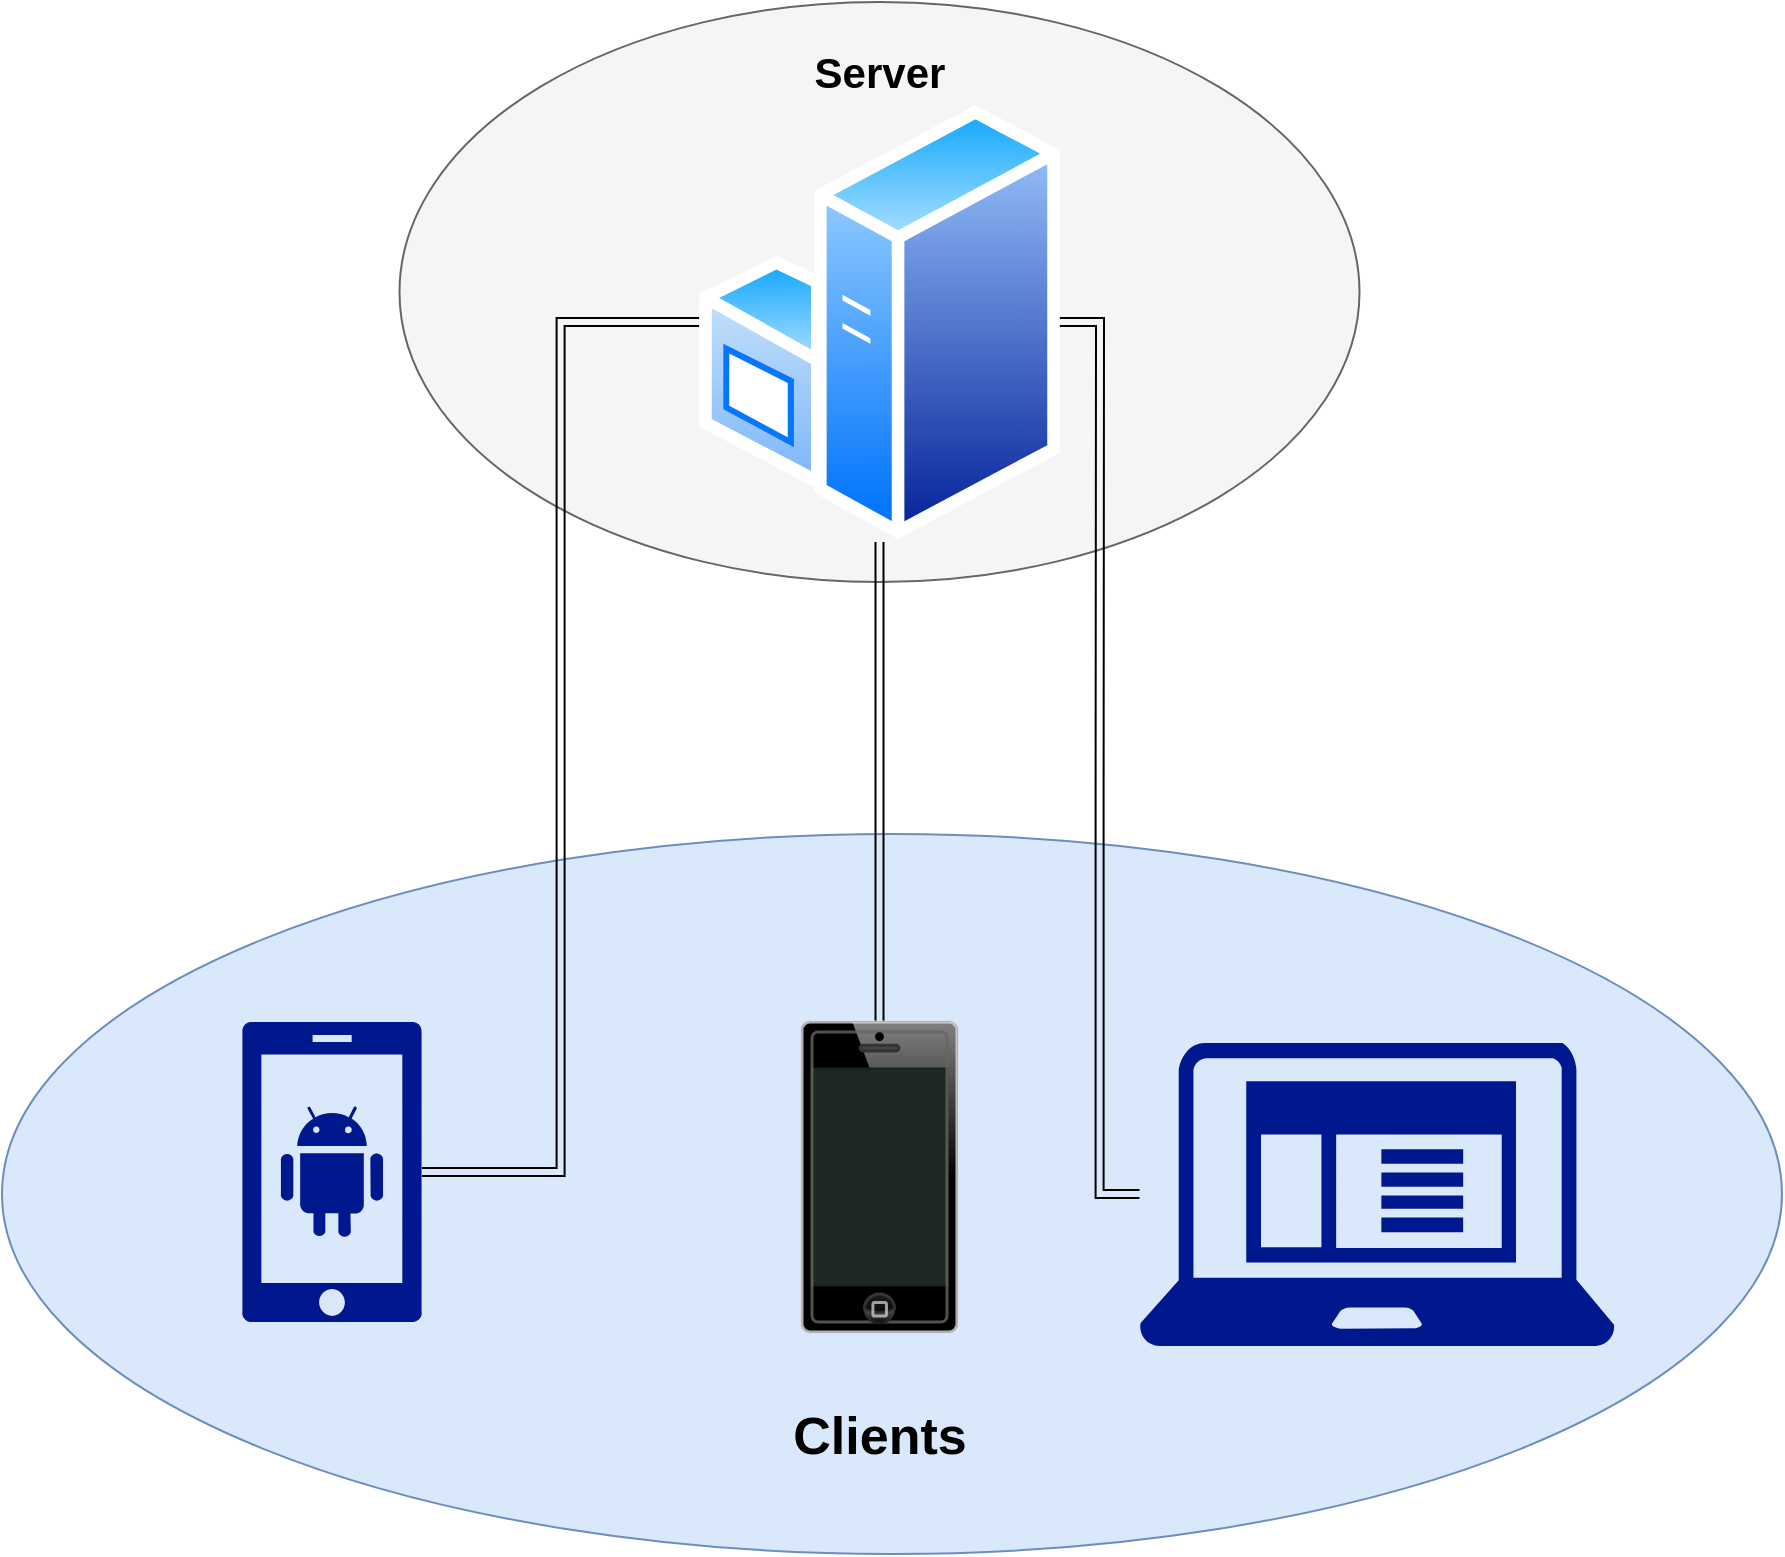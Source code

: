 <mxfile version="13.6.2" type="device"><diagram id="Ovyk-1oGwQsBAS9u1ehN" name="Communication"><mxGraphModel dx="1106" dy="1657" grid="1" gridSize="10" guides="1" tooltips="1" connect="1" arrows="1" fold="1" page="1" pageScale="1" pageWidth="1169" pageHeight="827" math="0" shadow="0"><root><mxCell id="0"/><mxCell id="1" parent="0"/><mxCell id="i5jsNm3w6LaLG6XRKt5y-13" value="" style="ellipse;whiteSpace=wrap;html=1;fillColor=#f5f5f5;strokeColor=#666666;fontColor=#333333;" vertex="1" parent="1"><mxGeometry x="248.75" y="-10" width="480" height="290" as="geometry"/></mxCell><mxCell id="i5jsNm3w6LaLG6XRKt5y-12" value="" style="ellipse;whiteSpace=wrap;html=1;fillColor=#dae8fc;strokeColor=#6c8ebf;" vertex="1" parent="1"><mxGeometry x="50" y="406" width="890" height="360" as="geometry"/></mxCell><mxCell id="i5jsNm3w6LaLG6XRKt5y-1" value="" style="aspect=fixed;perimeter=ellipsePerimeter;html=1;align=center;shadow=0;dashed=0;spacingTop=3;image;image=img/lib/active_directory/windows_server.svg;" vertex="1" parent="1"><mxGeometry x="398.55" y="40" width="180.4" height="220" as="geometry"/></mxCell><mxCell id="i5jsNm3w6LaLG6XRKt5y-10" style="edgeStyle=orthogonalEdgeStyle;rounded=0;orthogonalLoop=1;jettySize=auto;html=1;entryX=1;entryY=0.5;entryDx=0;entryDy=0;strokeColor=none;" edge="1" parent="1" source="i5jsNm3w6LaLG6XRKt5y-4" target="i5jsNm3w6LaLG6XRKt5y-1"><mxGeometry relative="1" as="geometry"/></mxCell><mxCell id="i5jsNm3w6LaLG6XRKt5y-11" style="edgeStyle=orthogonalEdgeStyle;rounded=0;orthogonalLoop=1;jettySize=auto;html=1;entryX=1;entryY=0.5;entryDx=0;entryDy=0;shape=link;" edge="1" parent="1" source="i5jsNm3w6LaLG6XRKt5y-4" target="i5jsNm3w6LaLG6XRKt5y-1"><mxGeometry relative="1" as="geometry"/></mxCell><mxCell id="i5jsNm3w6LaLG6XRKt5y-4" value="" style="aspect=fixed;pointerEvents=1;shadow=0;dashed=0;html=1;strokeColor=none;labelPosition=center;verticalLabelPosition=bottom;verticalAlign=top;align=center;fillColor=#00188D;shape=mxgraph.mscae.enterprise.client_application" vertex="1" parent="1"><mxGeometry x="618.75" y="510" width="237.51" height="152" as="geometry"/></mxCell><mxCell id="i5jsNm3w6LaLG6XRKt5y-8" style="edgeStyle=orthogonalEdgeStyle;rounded=0;orthogonalLoop=1;jettySize=auto;html=1;entryX=0;entryY=0.5;entryDx=0;entryDy=0;shape=link;" edge="1" parent="1" source="i5jsNm3w6LaLG6XRKt5y-5" target="i5jsNm3w6LaLG6XRKt5y-1"><mxGeometry relative="1" as="geometry"/></mxCell><mxCell id="i5jsNm3w6LaLG6XRKt5y-5" value="" style="aspect=fixed;pointerEvents=1;shadow=0;dashed=0;html=1;strokeColor=none;labelPosition=center;verticalLabelPosition=bottom;verticalAlign=top;align=center;fillColor=#00188D;shape=mxgraph.mscae.enterprise.android_phone" vertex="1" parent="1"><mxGeometry x="170" y="500" width="90" height="150" as="geometry"/></mxCell><mxCell id="i5jsNm3w6LaLG6XRKt5y-9" style="edgeStyle=orthogonalEdgeStyle;rounded=0;orthogonalLoop=1;jettySize=auto;html=1;shape=link;" edge="1" parent="1" source="i5jsNm3w6LaLG6XRKt5y-6" target="i5jsNm3w6LaLG6XRKt5y-1"><mxGeometry relative="1" as="geometry"/></mxCell><mxCell id="i5jsNm3w6LaLG6XRKt5y-6" value="" style="verticalLabelPosition=bottom;verticalAlign=top;html=1;shadow=0;dashed=0;strokeWidth=1;shape=mxgraph.ios.iPhone;bgStyle=bgGreen;fillColor=#aaaaaa;" vertex="1" parent="1"><mxGeometry x="450" y="500" width="77.5" height="155" as="geometry"/></mxCell><mxCell id="i5jsNm3w6LaLG6XRKt5y-14" value="Server" style="text;html=1;strokeColor=none;fillColor=none;align=center;verticalAlign=middle;whiteSpace=wrap;rounded=0;fontSize=21;fontStyle=1" vertex="1" parent="1"><mxGeometry x="438.75" width="100" height="50" as="geometry"/></mxCell><mxCell id="i5jsNm3w6LaLG6XRKt5y-15" value="Clients" style="text;html=1;strokeColor=none;fillColor=none;align=center;verticalAlign=middle;whiteSpace=wrap;rounded=0;fontSize=26;fontStyle=1" vertex="1" parent="1"><mxGeometry x="398.75" y="662" width="180" height="90" as="geometry"/></mxCell></root></mxGraphModel></diagram></mxfile>
